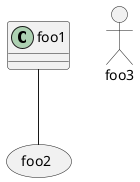 {
  "sha1": "h98fyyn9ysk34itwcrwi5s3n3vuqnzn",
  "insertion": {
    "when": "2024-06-03T18:59:29.306Z",
    "user": "plantuml@gmail.com"
  }
}
@startuml
class foo1
mix_usecase foo2
mix_actor foo3
foo1 -- foo2
@enduml
